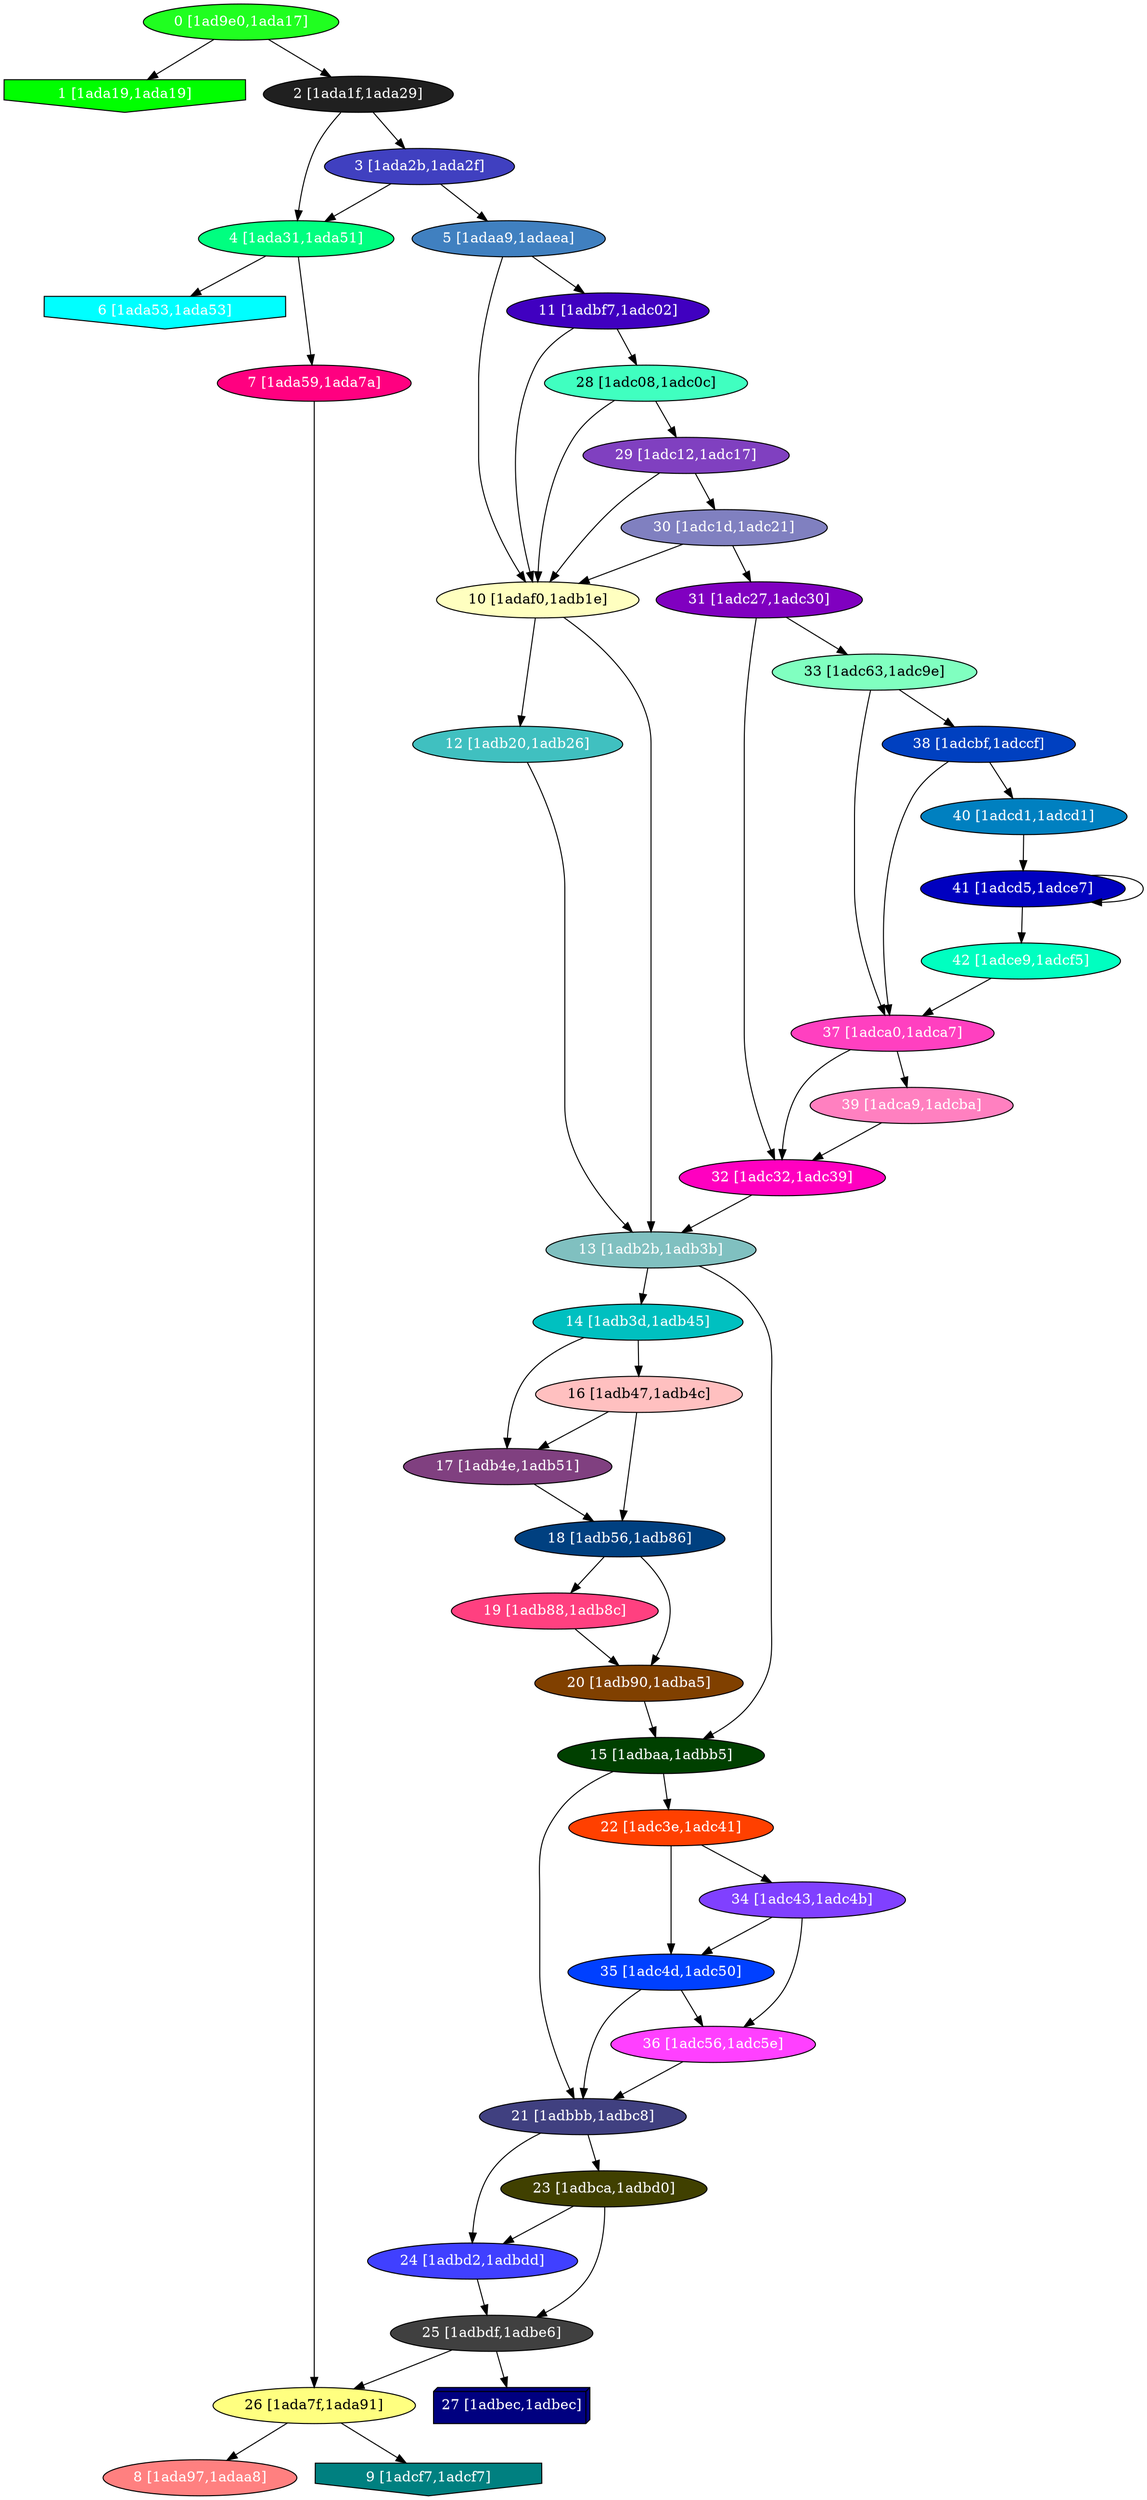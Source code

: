 diGraph libnss3{
	libnss3_0  [style=filled fillcolor="#20FF20" fontcolor="#ffffff" shape=oval label="0 [1ad9e0,1ada17]"]
	libnss3_1  [style=filled fillcolor="#00FF00" fontcolor="#ffffff" shape=invhouse label="1 [1ada19,1ada19]"]
	libnss3_2  [style=filled fillcolor="#202020" fontcolor="#ffffff" shape=oval label="2 [1ada1f,1ada29]"]
	libnss3_3  [style=filled fillcolor="#4040C0" fontcolor="#ffffff" shape=oval label="3 [1ada2b,1ada2f]"]
	libnss3_4  [style=filled fillcolor="#00FF80" fontcolor="#ffffff" shape=oval label="4 [1ada31,1ada51]"]
	libnss3_5  [style=filled fillcolor="#4080C0" fontcolor="#ffffff" shape=oval label="5 [1adaa9,1adaea]"]
	libnss3_6  [style=filled fillcolor="#00FFFF" fontcolor="#ffffff" shape=invhouse label="6 [1ada53,1ada53]"]
	libnss3_7  [style=filled fillcolor="#FF0080" fontcolor="#ffffff" shape=oval label="7 [1ada59,1ada7a]"]
	libnss3_8  [style=filled fillcolor="#FF8080" fontcolor="#ffffff" shape=oval label="8 [1ada97,1adaa8]"]
	libnss3_9  [style=filled fillcolor="#008080" fontcolor="#ffffff" shape=invhouse label="9 [1adcf7,1adcf7]"]
	libnss3_a  [style=filled fillcolor="#FFFFC0" fontcolor="#000000" shape=oval label="10 [1adaf0,1adb1e]"]
	libnss3_b  [style=filled fillcolor="#4000C0" fontcolor="#ffffff" shape=oval label="11 [1adbf7,1adc02]"]
	libnss3_c  [style=filled fillcolor="#40C0C0" fontcolor="#ffffff" shape=oval label="12 [1adb20,1adb26]"]
	libnss3_d  [style=filled fillcolor="#80C0C0" fontcolor="#ffffff" shape=oval label="13 [1adb2b,1adb3b]"]
	libnss3_e  [style=filled fillcolor="#00C0C0" fontcolor="#ffffff" shape=oval label="14 [1adb3d,1adb45]"]
	libnss3_f  [style=filled fillcolor="#004000" fontcolor="#ffffff" shape=oval label="15 [1adbaa,1adbb5]"]
	libnss3_10  [style=filled fillcolor="#FFC0C0" fontcolor="#000000" shape=oval label="16 [1adb47,1adb4c]"]
	libnss3_11  [style=filled fillcolor="#804080" fontcolor="#ffffff" shape=oval label="17 [1adb4e,1adb51]"]
	libnss3_12  [style=filled fillcolor="#004080" fontcolor="#ffffff" shape=oval label="18 [1adb56,1adb86]"]
	libnss3_13  [style=filled fillcolor="#FF4080" fontcolor="#ffffff" shape=oval label="19 [1adb88,1adb8c]"]
	libnss3_14  [style=filled fillcolor="#804000" fontcolor="#ffffff" shape=oval label="20 [1adb90,1adba5]"]
	libnss3_15  [style=filled fillcolor="#404080" fontcolor="#ffffff" shape=oval label="21 [1adbbb,1adbc8]"]
	libnss3_16  [style=filled fillcolor="#FF4000" fontcolor="#ffffff" shape=oval label="22 [1adc3e,1adc41]"]
	libnss3_17  [style=filled fillcolor="#404000" fontcolor="#ffffff" shape=oval label="23 [1adbca,1adbd0]"]
	libnss3_18  [style=filled fillcolor="#4040FF" fontcolor="#ffffff" shape=oval label="24 [1adbd2,1adbdd]"]
	libnss3_19  [style=filled fillcolor="#404040" fontcolor="#ffffff" shape=oval label="25 [1adbdf,1adbe6]"]
	libnss3_1a  [style=filled fillcolor="#FFFF80" fontcolor="#000000" shape=oval label="26 [1ada7f,1ada91]"]
	libnss3_1b  [style=filled fillcolor="#000080" fontcolor="#ffffff" shape=box3d label="27 [1adbec,1adbec]"]
	libnss3_1c  [style=filled fillcolor="#40FFC0" fontcolor="#000000" shape=oval label="28 [1adc08,1adc0c]"]
	libnss3_1d  [style=filled fillcolor="#8040C0" fontcolor="#ffffff" shape=oval label="29 [1adc12,1adc17]"]
	libnss3_1e  [style=filled fillcolor="#8080C0" fontcolor="#ffffff" shape=oval label="30 [1adc1d,1adc21]"]
	libnss3_1f  [style=filled fillcolor="#8000C0" fontcolor="#ffffff" shape=oval label="31 [1adc27,1adc30]"]
	libnss3_20  [style=filled fillcolor="#FF00C0" fontcolor="#ffffff" shape=oval label="32 [1adc32,1adc39]"]
	libnss3_21  [style=filled fillcolor="#80FFC0" fontcolor="#000000" shape=oval label="33 [1adc63,1adc9e]"]
	libnss3_22  [style=filled fillcolor="#8040FF" fontcolor="#ffffff" shape=oval label="34 [1adc43,1adc4b]"]
	libnss3_23  [style=filled fillcolor="#0040FF" fontcolor="#ffffff" shape=oval label="35 [1adc4d,1adc50]"]
	libnss3_24  [style=filled fillcolor="#FF40FF" fontcolor="#ffffff" shape=oval label="36 [1adc56,1adc5e]"]
	libnss3_25  [style=filled fillcolor="#FF40C0" fontcolor="#ffffff" shape=oval label="37 [1adca0,1adca7]"]
	libnss3_26  [style=filled fillcolor="#0040C0" fontcolor="#ffffff" shape=oval label="38 [1adcbf,1adccf]"]
	libnss3_27  [style=filled fillcolor="#FF80C0" fontcolor="#ffffff" shape=oval label="39 [1adca9,1adcba]"]
	libnss3_28  [style=filled fillcolor="#0080C0" fontcolor="#ffffff" shape=oval label="40 [1adcd1,1adcd1]"]
	libnss3_29  [style=filled fillcolor="#0000C0" fontcolor="#ffffff" shape=oval label="41 [1adcd5,1adce7]"]
	libnss3_2a  [style=filled fillcolor="#00FFC0" fontcolor="#ffffff" shape=oval label="42 [1adce9,1adcf5]"]

	libnss3_0 -> libnss3_1
	libnss3_0 -> libnss3_2
	libnss3_2 -> libnss3_3
	libnss3_2 -> libnss3_4
	libnss3_3 -> libnss3_4
	libnss3_3 -> libnss3_5
	libnss3_4 -> libnss3_6
	libnss3_4 -> libnss3_7
	libnss3_5 -> libnss3_a
	libnss3_5 -> libnss3_b
	libnss3_7 -> libnss3_1a
	libnss3_a -> libnss3_c
	libnss3_a -> libnss3_d
	libnss3_b -> libnss3_a
	libnss3_b -> libnss3_1c
	libnss3_c -> libnss3_d
	libnss3_d -> libnss3_e
	libnss3_d -> libnss3_f
	libnss3_e -> libnss3_10
	libnss3_e -> libnss3_11
	libnss3_f -> libnss3_15
	libnss3_f -> libnss3_16
	libnss3_10 -> libnss3_11
	libnss3_10 -> libnss3_12
	libnss3_11 -> libnss3_12
	libnss3_12 -> libnss3_13
	libnss3_12 -> libnss3_14
	libnss3_13 -> libnss3_14
	libnss3_14 -> libnss3_f
	libnss3_15 -> libnss3_17
	libnss3_15 -> libnss3_18
	libnss3_16 -> libnss3_22
	libnss3_16 -> libnss3_23
	libnss3_17 -> libnss3_18
	libnss3_17 -> libnss3_19
	libnss3_18 -> libnss3_19
	libnss3_19 -> libnss3_1a
	libnss3_19 -> libnss3_1b
	libnss3_1a -> libnss3_8
	libnss3_1a -> libnss3_9
	libnss3_1c -> libnss3_a
	libnss3_1c -> libnss3_1d
	libnss3_1d -> libnss3_a
	libnss3_1d -> libnss3_1e
	libnss3_1e -> libnss3_a
	libnss3_1e -> libnss3_1f
	libnss3_1f -> libnss3_20
	libnss3_1f -> libnss3_21
	libnss3_20 -> libnss3_d
	libnss3_21 -> libnss3_25
	libnss3_21 -> libnss3_26
	libnss3_22 -> libnss3_23
	libnss3_22 -> libnss3_24
	libnss3_23 -> libnss3_15
	libnss3_23 -> libnss3_24
	libnss3_24 -> libnss3_15
	libnss3_25 -> libnss3_20
	libnss3_25 -> libnss3_27
	libnss3_26 -> libnss3_25
	libnss3_26 -> libnss3_28
	libnss3_27 -> libnss3_20
	libnss3_28 -> libnss3_29
	libnss3_29 -> libnss3_29
	libnss3_29 -> libnss3_2a
	libnss3_2a -> libnss3_25
}